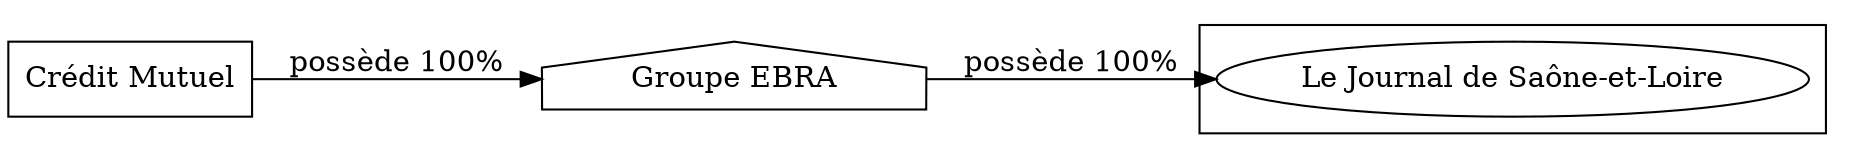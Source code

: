 digraph {
  rankdir=LR;
  subgraph roots {
    
      "credit-mutuel-207"[label="Crédit Mutuel" shape=box]
    
  }

  
    "groupe-ebra-208"[label="Groupe EBRA" shape=house]
  

  subgraph clusterLeaves {
    
      "le-journal-de-saone-et-loire-215"[label="Le Journal de Saône-et-Loire"]
    
  }

  
    "groupe-ebra-208" -> "le-journal-de-saone-et-loire-215" [
      label="possède 100%"
    ]
  
    "credit-mutuel-207" -> "groupe-ebra-208" [
      label="possède 100%"
    ]
  
}
